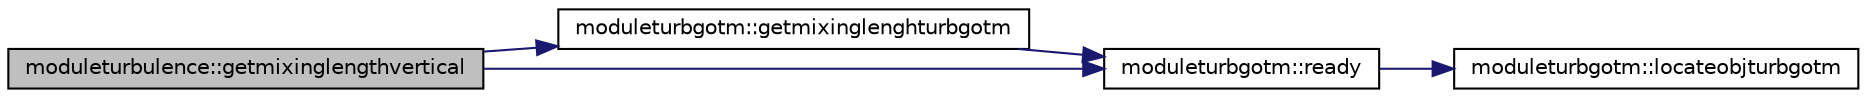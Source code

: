 digraph "moduleturbulence::getmixinglengthvertical"
{
 // LATEX_PDF_SIZE
  edge [fontname="Helvetica",fontsize="10",labelfontname="Helvetica",labelfontsize="10"];
  node [fontname="Helvetica",fontsize="10",shape=record];
  rankdir="LR";
  Node1 [label="moduleturbulence::getmixinglengthvertical",height=0.2,width=0.4,color="black", fillcolor="grey75", style="filled", fontcolor="black",tooltip=" "];
  Node1 -> Node2 [color="midnightblue",fontsize="10",style="solid"];
  Node2 [label="moduleturbgotm::getmixinglenghturbgotm",height=0.2,width=0.4,color="black", fillcolor="white", style="filled",URL="$namespacemoduleturbgotm.html#a6d3261fc0b6cba6819262e7f8ce2b140",tooltip=" "];
  Node2 -> Node3 [color="midnightblue",fontsize="10",style="solid"];
  Node3 [label="moduleturbgotm::ready",height=0.2,width=0.4,color="black", fillcolor="white", style="filled",URL="$namespacemoduleturbgotm.html#a8b59a232d6c61837f14e169cef43d695",tooltip=" "];
  Node3 -> Node4 [color="midnightblue",fontsize="10",style="solid"];
  Node4 [label="moduleturbgotm::locateobjturbgotm",height=0.2,width=0.4,color="black", fillcolor="white", style="filled",URL="$namespacemoduleturbgotm.html#a2445ccc2c59cf2ae892fd78dda123a3d",tooltip=" "];
  Node1 -> Node3 [color="midnightblue",fontsize="10",style="solid"];
}
